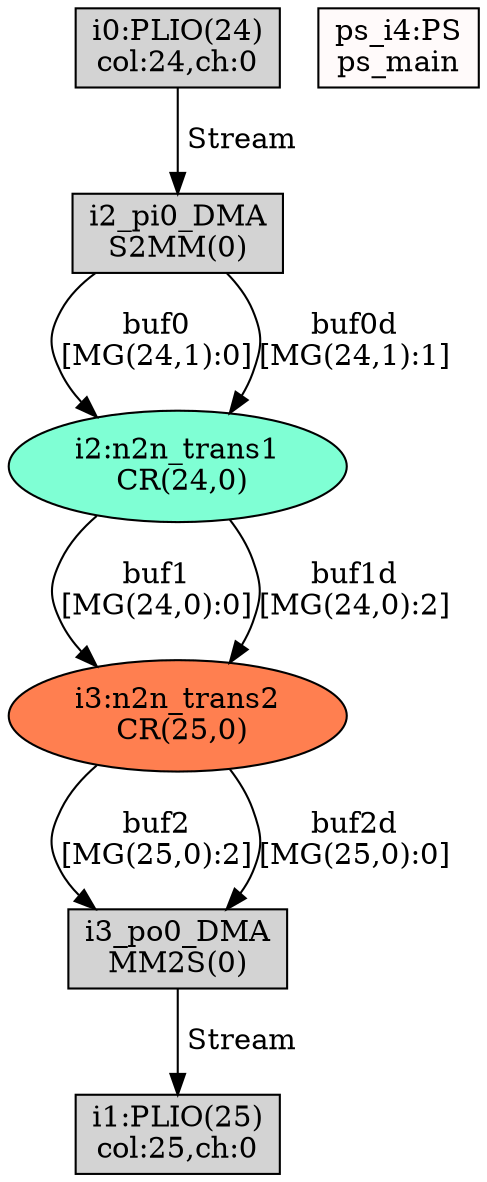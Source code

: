 digraph G { 
"i0:PLIO(24)\ncol:24,ch:0"[shape=box, style=filled, fillcolor=lightgrey]; 
"i1:PLIO(25)\ncol:25,ch:0"[shape=box, style=filled, fillcolor=lightgrey]; 
"i2:n2n_trans1\n CR(24,0)"[style=filled, fillcolor=aquamarine]; 
"i2_pi0_DMA\nS2MM(0)"[shape=box, style=filled, fillcolor=lightgrey]; 
"i3:n2n_trans2\n CR(25,0)"[style=filled, fillcolor=coral]; 
"i3_po0_DMA\nMM2S(0)"[shape=box, style=filled, fillcolor=lightgrey]; 
"ps_i4:PS\nps_main"[shape=box, style=filled, fillcolor=snow]; 
"i0:PLIO(24)\ncol:24,ch:0"->"i2_pi0_DMA\nS2MM(0)"[label=" Stream"];
"i2_pi0_DMA\nS2MM(0)"->"i2:n2n_trans1\n CR(24,0)"[label="buf0\n[MG(24,1):0]"];
"i2_pi0_DMA\nS2MM(0)"->"i2:n2n_trans1\n CR(24,0)"[label="buf0d\n[MG(24,1):1]"];
"i2:n2n_trans1\n CR(24,0)"->"i3:n2n_trans2\n CR(25,0)"[label="buf1\n[MG(24,0):0]"];
"i2:n2n_trans1\n CR(24,0)"->"i3:n2n_trans2\n CR(25,0)"[label="buf1d\n[MG(24,0):2]"];
"i3:n2n_trans2\n CR(25,0)"->"i3_po0_DMA\nMM2S(0)"[label="buf2\n[MG(25,0):2]"];
"i3:n2n_trans2\n CR(25,0)"->"i3_po0_DMA\nMM2S(0)"[label="buf2d\n[MG(25,0):0]"];
"i3_po0_DMA\nMM2S(0)" -> "i1:PLIO(25)\ncol:25,ch:0"[label=" Stream"];

 }